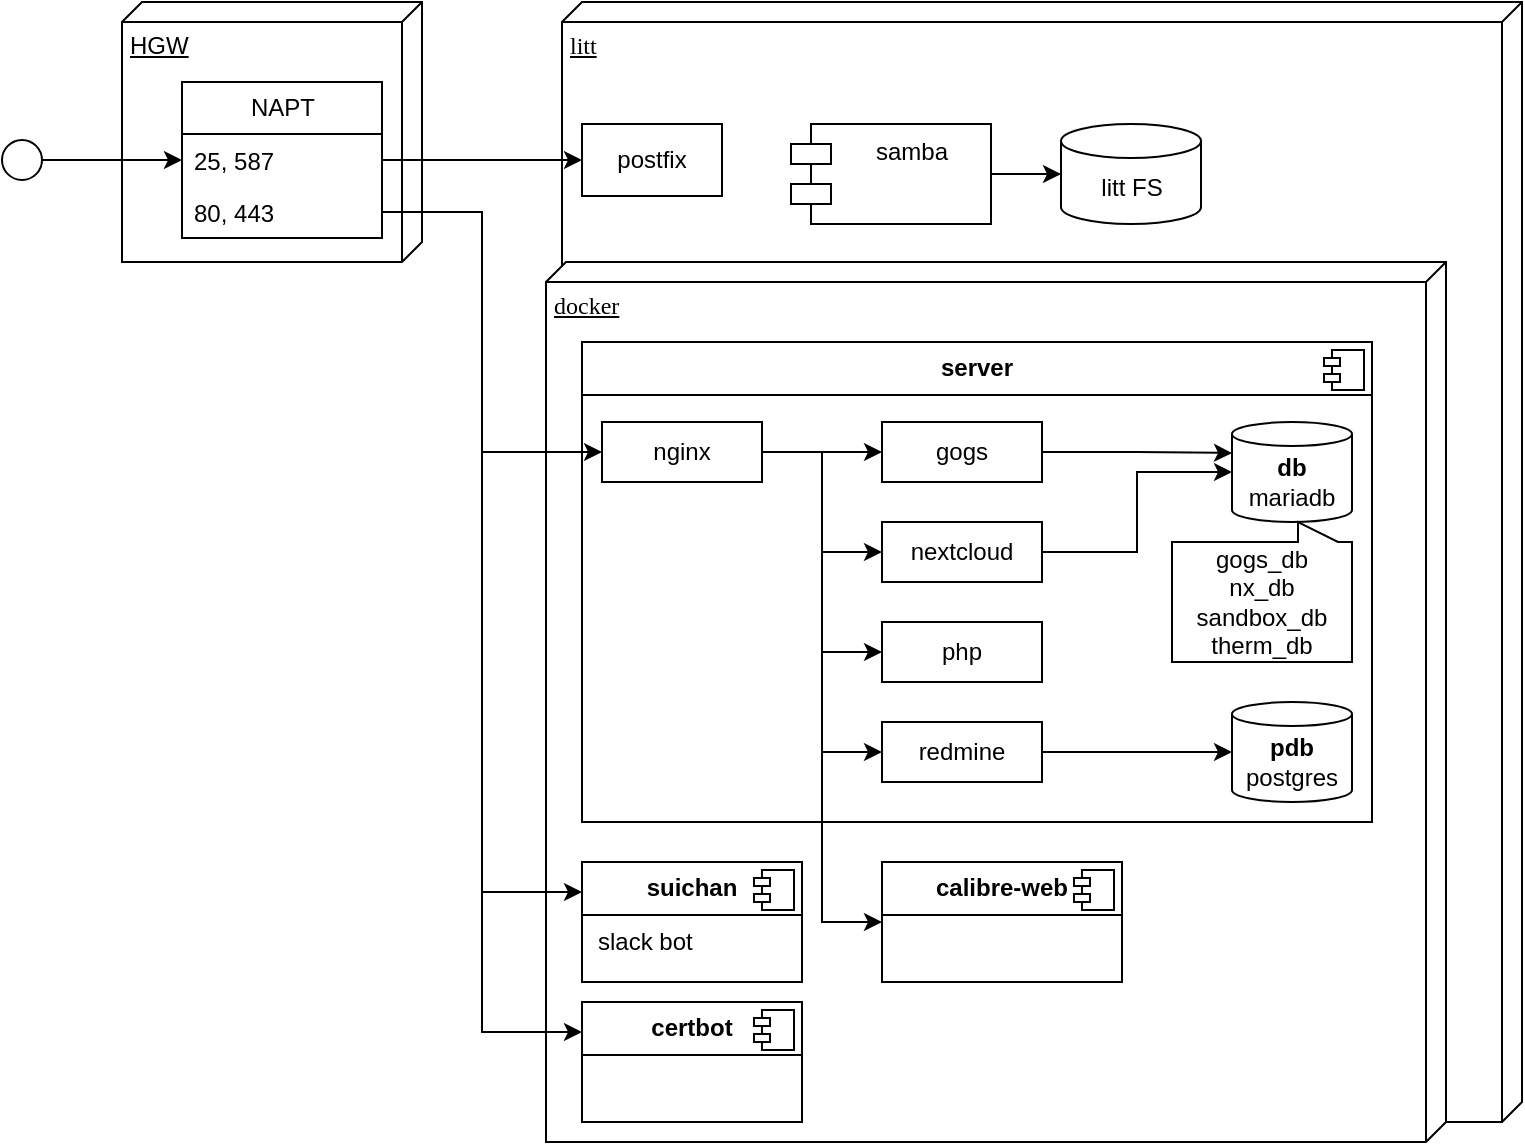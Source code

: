 <mxfile version="24.2.1" type="github">
  <diagram name="Page-1" id="5f0bae14-7c28-e335-631c-24af17079c00">
    <mxGraphModel dx="1426" dy="785" grid="1" gridSize="10" guides="1" tooltips="1" connect="1" arrows="1" fold="1" page="1" pageScale="1" pageWidth="1100" pageHeight="850" background="none" math="0" shadow="0">
      <root>
        <mxCell id="0" />
        <mxCell id="1" parent="0" />
        <mxCell id="Elvv_SEZkhkMHb5sNyzq-57" value="HGW" style="verticalAlign=top;align=left;spacingTop=8;spacingLeft=2;spacingRight=12;shape=cube;size=10;direction=south;fontStyle=4;html=1;whiteSpace=wrap;" vertex="1" parent="1">
          <mxGeometry x="100" y="40" width="150" height="130" as="geometry" />
        </mxCell>
        <mxCell id="39150e848f15840c-2" value="litt" style="verticalAlign=top;align=left;spacingTop=8;spacingLeft=2;spacingRight=12;shape=cube;size=10;direction=south;fontStyle=4;html=1;rounded=0;shadow=0;comic=0;labelBackgroundColor=none;strokeWidth=1;fontFamily=Verdana;fontSize=12" parent="1" vertex="1">
          <mxGeometry x="320" y="40" width="480" height="560" as="geometry" />
        </mxCell>
        <mxCell id="39150e848f15840c-3" value="docker" style="verticalAlign=top;align=left;spacingTop=8;spacingLeft=2;spacingRight=12;shape=cube;size=10;direction=south;fontStyle=4;html=1;rounded=0;shadow=0;comic=0;labelBackgroundColor=none;strokeWidth=1;fontFamily=Verdana;fontSize=12" parent="1" vertex="1">
          <mxGeometry x="312" y="170" width="450" height="440" as="geometry" />
        </mxCell>
        <mxCell id="Elvv_SEZkhkMHb5sNyzq-53" style="edgeStyle=orthogonalEdgeStyle;rounded=0;orthogonalLoop=1;jettySize=auto;html=1;exitX=1;exitY=0.5;exitDx=0;exitDy=0;entryX=0;entryY=0.25;entryDx=0;entryDy=0;" edge="1" parent="1" source="Elvv_SEZkhkMHb5sNyzq-60" target="Elvv_SEZkhkMHb5sNyzq-10">
          <mxGeometry relative="1" as="geometry">
            <mxPoint x="240" y="10" as="sourcePoint" />
          </mxGeometry>
        </mxCell>
        <mxCell id="Elvv_SEZkhkMHb5sNyzq-54" style="edgeStyle=orthogonalEdgeStyle;rounded=0;orthogonalLoop=1;jettySize=auto;html=1;exitX=1;exitY=0.5;exitDx=0;exitDy=0;entryX=0;entryY=0.25;entryDx=0;entryDy=0;" edge="1" parent="1" source="Elvv_SEZkhkMHb5sNyzq-60" target="Elvv_SEZkhkMHb5sNyzq-49">
          <mxGeometry relative="1" as="geometry">
            <mxPoint x="240" y="10" as="sourcePoint" />
          </mxGeometry>
        </mxCell>
        <mxCell id="Elvv_SEZkhkMHb5sNyzq-5" value="samba" style="shape=module;align=left;spacingLeft=20;align=center;verticalAlign=top;whiteSpace=wrap;html=1;" vertex="1" parent="1">
          <mxGeometry x="434.5" y="101" width="100" height="50" as="geometry" />
        </mxCell>
        <mxCell id="Elvv_SEZkhkMHb5sNyzq-10" value="&lt;p style=&quot;margin:0px;margin-top:6px;text-align:center;&quot;&gt;&lt;b&gt;suichan&lt;/b&gt;&lt;/p&gt;&lt;hr size=&quot;1&quot; style=&quot;border-style:solid;&quot;&gt;&lt;p style=&quot;margin:0px;margin-left:8px;&quot;&gt;slack bot&lt;/p&gt;" style="align=left;overflow=fill;html=1;dropTarget=0;whiteSpace=wrap;" vertex="1" parent="1">
          <mxGeometry x="330" y="470" width="110" height="60" as="geometry" />
        </mxCell>
        <mxCell id="Elvv_SEZkhkMHb5sNyzq-11" value="" style="shape=component;jettyWidth=8;jettyHeight=4;" vertex="1" parent="Elvv_SEZkhkMHb5sNyzq-10">
          <mxGeometry x="1" width="20" height="20" relative="1" as="geometry">
            <mxPoint x="-24" y="4" as="offset" />
          </mxGeometry>
        </mxCell>
        <mxCell id="Elvv_SEZkhkMHb5sNyzq-45" value="" style="group" vertex="1" connectable="0" parent="1">
          <mxGeometry x="330" y="210" width="395" height="240" as="geometry" />
        </mxCell>
        <mxCell id="Elvv_SEZkhkMHb5sNyzq-34" value="&lt;p style=&quot;margin:0px;margin-top:6px;text-align:center;&quot;&gt;&lt;b&gt;server&lt;/b&gt;&lt;/p&gt;&lt;hr size=&quot;1&quot; style=&quot;border-style:solid;&quot;&gt;&lt;p style=&quot;margin:0px;margin-left:8px;&quot;&gt;&lt;br&gt;&lt;/p&gt;" style="align=left;overflow=fill;html=1;dropTarget=0;whiteSpace=wrap;container=1;recursiveResize=0;" vertex="1" parent="Elvv_SEZkhkMHb5sNyzq-45">
          <mxGeometry width="395" height="240" as="geometry" />
        </mxCell>
        <mxCell id="Elvv_SEZkhkMHb5sNyzq-35" value="" style="shape=component;jettyWidth=8;jettyHeight=4;" vertex="1" parent="Elvv_SEZkhkMHb5sNyzq-34">
          <mxGeometry x="1" width="20" height="20" relative="1" as="geometry">
            <mxPoint x="-24" y="4" as="offset" />
          </mxGeometry>
        </mxCell>
        <mxCell id="Elvv_SEZkhkMHb5sNyzq-15" value="&lt;b&gt;db&lt;/b&gt;&lt;div&gt;mariadb&lt;/div&gt;" style="shape=cylinder3;whiteSpace=wrap;html=1;boundedLbl=1;backgroundOutline=1;size=6;" vertex="1" parent="Elvv_SEZkhkMHb5sNyzq-45">
          <mxGeometry x="325" y="40" width="60" height="50" as="geometry" />
        </mxCell>
        <mxCell id="Elvv_SEZkhkMHb5sNyzq-17" value="&lt;b&gt;pdb&lt;/b&gt;&lt;div&gt;postgres&lt;/div&gt;" style="shape=cylinder3;whiteSpace=wrap;html=1;boundedLbl=1;backgroundOutline=1;size=6;" vertex="1" parent="Elvv_SEZkhkMHb5sNyzq-45">
          <mxGeometry x="325" y="180" width="60" height="50" as="geometry" />
        </mxCell>
        <mxCell id="Elvv_SEZkhkMHb5sNyzq-26" style="edgeStyle=orthogonalEdgeStyle;rounded=0;orthogonalLoop=1;jettySize=auto;html=1;exitX=1;exitY=0.5;exitDx=0;exitDy=0;entryX=0;entryY=0.5;entryDx=0;entryDy=0;" edge="1" parent="Elvv_SEZkhkMHb5sNyzq-45" source="Elvv_SEZkhkMHb5sNyzq-19" target="Elvv_SEZkhkMHb5sNyzq-20">
          <mxGeometry relative="1" as="geometry" />
        </mxCell>
        <mxCell id="Elvv_SEZkhkMHb5sNyzq-27" style="edgeStyle=orthogonalEdgeStyle;rounded=0;orthogonalLoop=1;jettySize=auto;html=1;exitX=1;exitY=0.5;exitDx=0;exitDy=0;entryX=0;entryY=0.5;entryDx=0;entryDy=0;" edge="1" parent="Elvv_SEZkhkMHb5sNyzq-45" source="Elvv_SEZkhkMHb5sNyzq-19" target="Elvv_SEZkhkMHb5sNyzq-23">
          <mxGeometry relative="1" as="geometry" />
        </mxCell>
        <mxCell id="Elvv_SEZkhkMHb5sNyzq-31" style="edgeStyle=orthogonalEdgeStyle;rounded=0;orthogonalLoop=1;jettySize=auto;html=1;exitX=1;exitY=0.5;exitDx=0;exitDy=0;entryX=0;entryY=0.5;entryDx=0;entryDy=0;" edge="1" parent="Elvv_SEZkhkMHb5sNyzq-45" source="Elvv_SEZkhkMHb5sNyzq-19" target="Elvv_SEZkhkMHb5sNyzq-28">
          <mxGeometry relative="1" as="geometry" />
        </mxCell>
        <mxCell id="Elvv_SEZkhkMHb5sNyzq-32" style="edgeStyle=orthogonalEdgeStyle;rounded=0;orthogonalLoop=1;jettySize=auto;html=1;exitX=1;exitY=0.5;exitDx=0;exitDy=0;entryX=0;entryY=0.5;entryDx=0;entryDy=0;" edge="1" parent="Elvv_SEZkhkMHb5sNyzq-45" source="Elvv_SEZkhkMHb5sNyzq-19" target="Elvv_SEZkhkMHb5sNyzq-29">
          <mxGeometry relative="1" as="geometry" />
        </mxCell>
        <mxCell id="Elvv_SEZkhkMHb5sNyzq-19" value="nginx" style="html=1;whiteSpace=wrap;" vertex="1" parent="Elvv_SEZkhkMHb5sNyzq-45">
          <mxGeometry x="10" y="40" width="80" height="30" as="geometry" />
        </mxCell>
        <mxCell id="Elvv_SEZkhkMHb5sNyzq-20" value="gogs" style="html=1;whiteSpace=wrap;" vertex="1" parent="Elvv_SEZkhkMHb5sNyzq-45">
          <mxGeometry x="150" y="40" width="80" height="30" as="geometry" />
        </mxCell>
        <mxCell id="Elvv_SEZkhkMHb5sNyzq-22" style="edgeStyle=orthogonalEdgeStyle;rounded=0;orthogonalLoop=1;jettySize=auto;html=1;exitX=1;exitY=0.5;exitDx=0;exitDy=0;entryX=0;entryY=0;entryDx=0;entryDy=15.5;entryPerimeter=0;" edge="1" parent="Elvv_SEZkhkMHb5sNyzq-45" source="Elvv_SEZkhkMHb5sNyzq-20" target="Elvv_SEZkhkMHb5sNyzq-15">
          <mxGeometry relative="1" as="geometry" />
        </mxCell>
        <mxCell id="Elvv_SEZkhkMHb5sNyzq-23" value="nextcloud" style="html=1;whiteSpace=wrap;" vertex="1" parent="Elvv_SEZkhkMHb5sNyzq-45">
          <mxGeometry x="150" y="90" width="80" height="30" as="geometry" />
        </mxCell>
        <mxCell id="Elvv_SEZkhkMHb5sNyzq-24" style="edgeStyle=orthogonalEdgeStyle;rounded=0;orthogonalLoop=1;jettySize=auto;html=1;exitX=1;exitY=0.5;exitDx=0;exitDy=0;entryX=0;entryY=0.5;entryDx=0;entryDy=0;entryPerimeter=0;" edge="1" parent="Elvv_SEZkhkMHb5sNyzq-45" source="Elvv_SEZkhkMHb5sNyzq-23" target="Elvv_SEZkhkMHb5sNyzq-15">
          <mxGeometry relative="1" as="geometry" />
        </mxCell>
        <mxCell id="Elvv_SEZkhkMHb5sNyzq-25" value="&lt;span style=&quot;text-wrap: nowrap;&quot;&gt;gogs_db&lt;/span&gt;&lt;div style=&quot;text-wrap: nowrap;&quot;&gt;nx_db&lt;/div&gt;&lt;div style=&quot;text-wrap: nowrap;&quot;&gt;sandbox_db&lt;/div&gt;&lt;div style=&quot;text-wrap: nowrap;&quot;&gt;therm_db&lt;/div&gt;" style="shape=callout;whiteSpace=wrap;html=1;perimeter=calloutPerimeter;position2=0.7;size=10;position=0.7;base=20;rotation=0;container=0;flipV=1;" vertex="1" parent="Elvv_SEZkhkMHb5sNyzq-45">
          <mxGeometry x="295" y="90" width="90" height="70" as="geometry" />
        </mxCell>
        <mxCell id="Elvv_SEZkhkMHb5sNyzq-28" value="php" style="html=1;whiteSpace=wrap;" vertex="1" parent="Elvv_SEZkhkMHb5sNyzq-45">
          <mxGeometry x="150" y="140" width="80" height="30" as="geometry" />
        </mxCell>
        <mxCell id="Elvv_SEZkhkMHb5sNyzq-29" value="redmine" style="html=1;whiteSpace=wrap;" vertex="1" parent="Elvv_SEZkhkMHb5sNyzq-45">
          <mxGeometry x="150" y="190" width="80" height="30" as="geometry" />
        </mxCell>
        <mxCell id="Elvv_SEZkhkMHb5sNyzq-30" style="edgeStyle=orthogonalEdgeStyle;rounded=0;orthogonalLoop=1;jettySize=auto;html=1;exitX=1;exitY=0.5;exitDx=0;exitDy=0;entryX=0;entryY=0.5;entryDx=0;entryDy=0;entryPerimeter=0;" edge="1" parent="Elvv_SEZkhkMHb5sNyzq-45" source="Elvv_SEZkhkMHb5sNyzq-29" target="Elvv_SEZkhkMHb5sNyzq-17">
          <mxGeometry relative="1" as="geometry" />
        </mxCell>
        <mxCell id="Elvv_SEZkhkMHb5sNyzq-46" value="&lt;p style=&quot;margin:0px;margin-top:6px;text-align:center;&quot;&gt;&lt;b&gt;calibre-web&lt;/b&gt;&lt;/p&gt;&lt;hr size=&quot;1&quot; style=&quot;border-style:solid;&quot;&gt;&lt;p style=&quot;margin:0px;margin-left:8px;&quot;&gt;&lt;br&gt;&lt;/p&gt;" style="align=left;overflow=fill;html=1;dropTarget=0;whiteSpace=wrap;" vertex="1" parent="1">
          <mxGeometry x="480" y="470" width="120" height="60" as="geometry" />
        </mxCell>
        <mxCell id="Elvv_SEZkhkMHb5sNyzq-47" value="" style="shape=component;jettyWidth=8;jettyHeight=4;" vertex="1" parent="Elvv_SEZkhkMHb5sNyzq-46">
          <mxGeometry x="1" width="20" height="20" relative="1" as="geometry">
            <mxPoint x="-24" y="4" as="offset" />
          </mxGeometry>
        </mxCell>
        <mxCell id="Elvv_SEZkhkMHb5sNyzq-48" style="edgeStyle=orthogonalEdgeStyle;rounded=0;orthogonalLoop=1;jettySize=auto;html=1;exitX=1;exitY=0.5;exitDx=0;exitDy=0;entryX=0;entryY=0.5;entryDx=0;entryDy=0;" edge="1" parent="1" source="Elvv_SEZkhkMHb5sNyzq-19" target="Elvv_SEZkhkMHb5sNyzq-46">
          <mxGeometry relative="1" as="geometry" />
        </mxCell>
        <mxCell id="Elvv_SEZkhkMHb5sNyzq-49" value="&lt;p style=&quot;margin:0px;margin-top:6px;text-align:center;&quot;&gt;&lt;b&gt;certbot&lt;/b&gt;&lt;/p&gt;&lt;hr size=&quot;1&quot; style=&quot;border-style:solid;&quot;&gt;&lt;p style=&quot;margin:0px;margin-left:8px;&quot;&gt;&lt;br&gt;&lt;/p&gt;" style="align=left;overflow=fill;html=1;dropTarget=0;whiteSpace=wrap;" vertex="1" parent="1">
          <mxGeometry x="330" y="540" width="110" height="60" as="geometry" />
        </mxCell>
        <mxCell id="Elvv_SEZkhkMHb5sNyzq-50" value="" style="shape=component;jettyWidth=8;jettyHeight=4;" vertex="1" parent="Elvv_SEZkhkMHb5sNyzq-49">
          <mxGeometry x="1" width="20" height="20" relative="1" as="geometry">
            <mxPoint x="-24" y="4" as="offset" />
          </mxGeometry>
        </mxCell>
        <mxCell id="Elvv_SEZkhkMHb5sNyzq-55" value="litt FS" style="shape=cylinder3;whiteSpace=wrap;html=1;boundedLbl=1;backgroundOutline=1;size=8.5;" vertex="1" parent="1">
          <mxGeometry x="569.5" y="101" width="70" height="50" as="geometry" />
        </mxCell>
        <mxCell id="Elvv_SEZkhkMHb5sNyzq-56" style="edgeStyle=orthogonalEdgeStyle;rounded=0;orthogonalLoop=1;jettySize=auto;html=1;exitX=1;exitY=0.5;exitDx=0;exitDy=0;entryX=0;entryY=0.5;entryDx=0;entryDy=0;entryPerimeter=0;" edge="1" parent="1" source="Elvv_SEZkhkMHb5sNyzq-5" target="Elvv_SEZkhkMHb5sNyzq-55">
          <mxGeometry relative="1" as="geometry" />
        </mxCell>
        <mxCell id="Elvv_SEZkhkMHb5sNyzq-59" value="NAPT" style="swimlane;fontStyle=0;childLayout=stackLayout;horizontal=1;startSize=26;fillColor=none;horizontalStack=0;resizeParent=1;resizeParentMax=0;resizeLast=0;collapsible=1;marginBottom=0;html=1;" vertex="1" parent="1">
          <mxGeometry x="130" y="80" width="100" height="78" as="geometry" />
        </mxCell>
        <mxCell id="Elvv_SEZkhkMHb5sNyzq-61" value="25, 587" style="text;strokeColor=none;fillColor=none;align=left;verticalAlign=top;spacingLeft=4;spacingRight=4;overflow=hidden;rotatable=0;points=[[0,0.5],[1,0.5]];portConstraint=eastwest;whiteSpace=wrap;html=1;" vertex="1" parent="Elvv_SEZkhkMHb5sNyzq-59">
          <mxGeometry y="26" width="100" height="26" as="geometry" />
        </mxCell>
        <mxCell id="Elvv_SEZkhkMHb5sNyzq-60" value="80, 443" style="text;strokeColor=none;fillColor=none;align=left;verticalAlign=top;spacingLeft=4;spacingRight=4;overflow=hidden;rotatable=0;points=[[0,0.5],[1,0.5]];portConstraint=eastwest;whiteSpace=wrap;html=1;" vertex="1" parent="Elvv_SEZkhkMHb5sNyzq-59">
          <mxGeometry y="52" width="100" height="26" as="geometry" />
        </mxCell>
        <mxCell id="Elvv_SEZkhkMHb5sNyzq-66" value="postfix" style="html=1;whiteSpace=wrap;" vertex="1" parent="1">
          <mxGeometry x="330" y="101" width="70" height="36" as="geometry" />
        </mxCell>
        <mxCell id="Elvv_SEZkhkMHb5sNyzq-67" style="edgeStyle=orthogonalEdgeStyle;rounded=0;orthogonalLoop=1;jettySize=auto;html=1;exitX=1;exitY=0.5;exitDx=0;exitDy=0;" edge="1" parent="1" source="Elvv_SEZkhkMHb5sNyzq-61" target="Elvv_SEZkhkMHb5sNyzq-66">
          <mxGeometry relative="1" as="geometry" />
        </mxCell>
        <mxCell id="Elvv_SEZkhkMHb5sNyzq-68" style="edgeStyle=orthogonalEdgeStyle;rounded=0;orthogonalLoop=1;jettySize=auto;html=1;exitX=1;exitY=0.5;exitDx=0;exitDy=0;entryX=0;entryY=0.5;entryDx=0;entryDy=0;" edge="1" parent="1" source="Elvv_SEZkhkMHb5sNyzq-60" target="Elvv_SEZkhkMHb5sNyzq-19">
          <mxGeometry relative="1" as="geometry">
            <Array as="points">
              <mxPoint x="280" y="145" />
              <mxPoint x="280" y="265" />
            </Array>
          </mxGeometry>
        </mxCell>
        <mxCell id="Elvv_SEZkhkMHb5sNyzq-70" style="edgeStyle=orthogonalEdgeStyle;rounded=0;orthogonalLoop=1;jettySize=auto;html=1;exitX=1;exitY=0.5;exitDx=0;exitDy=0;entryX=0;entryY=0.5;entryDx=0;entryDy=0;" edge="1" parent="1" source="Elvv_SEZkhkMHb5sNyzq-69" target="Elvv_SEZkhkMHb5sNyzq-61">
          <mxGeometry relative="1" as="geometry" />
        </mxCell>
        <mxCell id="Elvv_SEZkhkMHb5sNyzq-69" value="" style="ellipse;whiteSpace=wrap;html=1;aspect=fixed;" vertex="1" parent="1">
          <mxGeometry x="40" y="109" width="20" height="20" as="geometry" />
        </mxCell>
      </root>
    </mxGraphModel>
  </diagram>
</mxfile>
